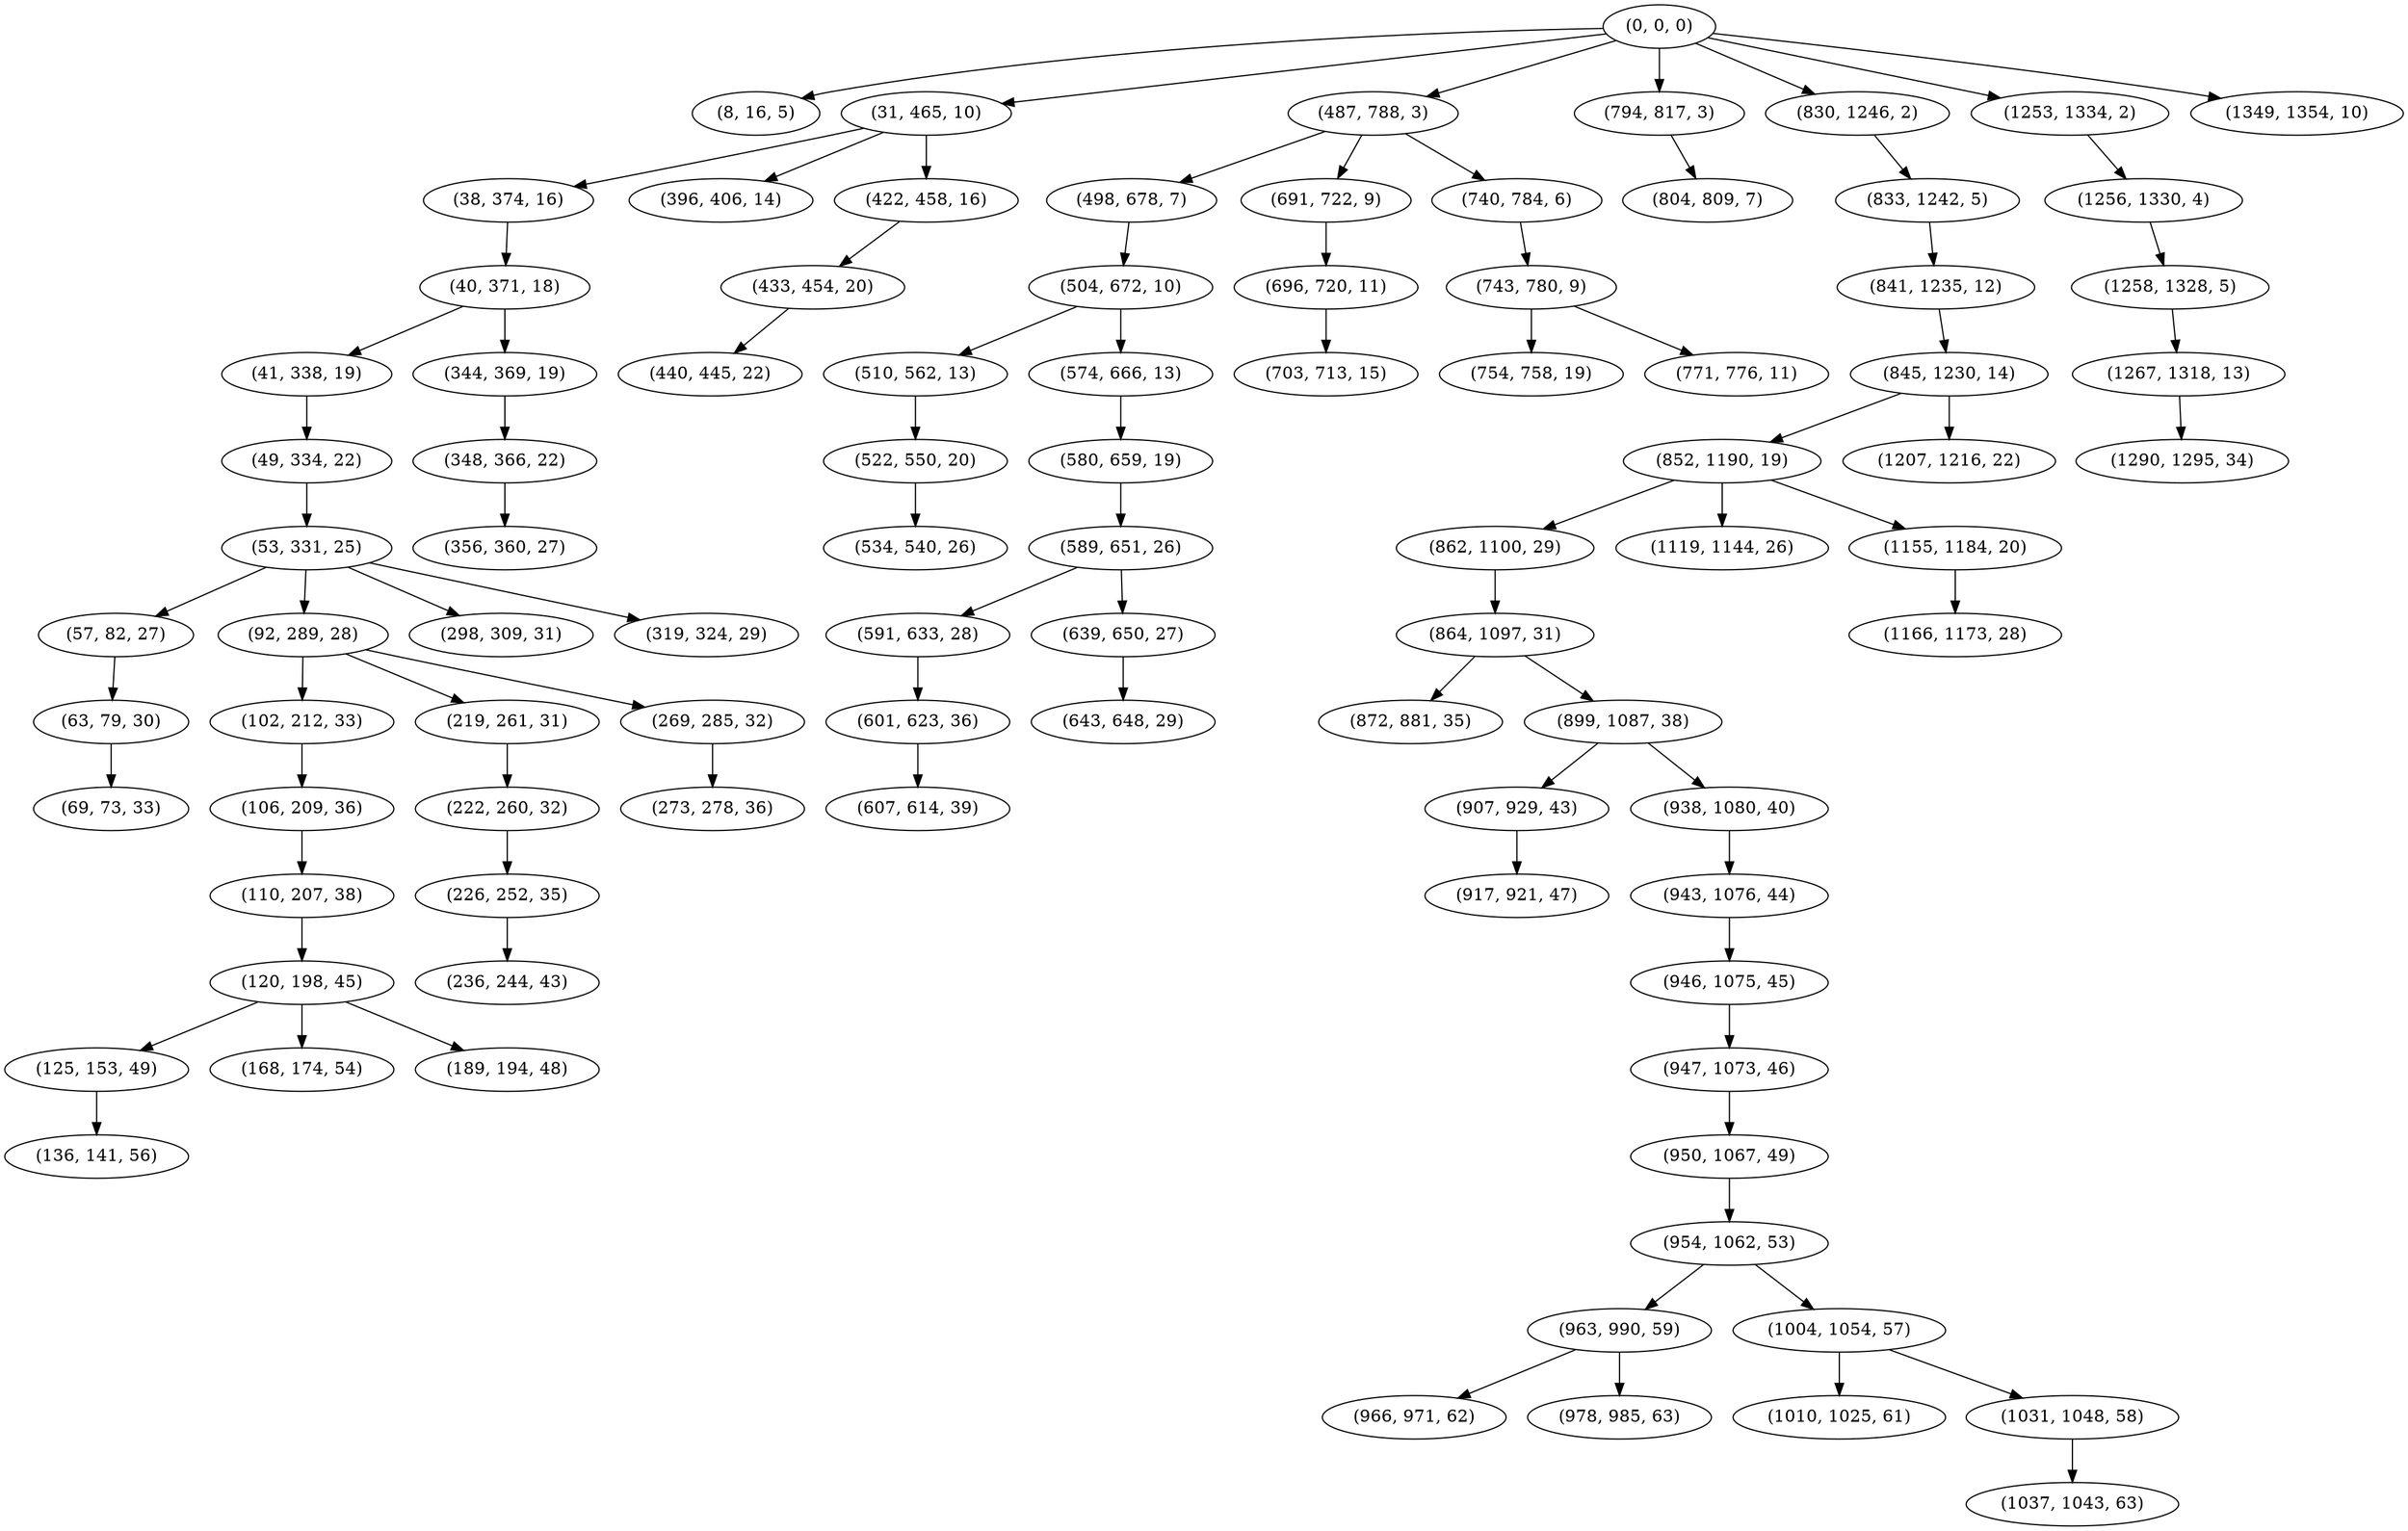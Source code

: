 digraph tree {
    "(0, 0, 0)";
    "(8, 16, 5)";
    "(31, 465, 10)";
    "(38, 374, 16)";
    "(40, 371, 18)";
    "(41, 338, 19)";
    "(49, 334, 22)";
    "(53, 331, 25)";
    "(57, 82, 27)";
    "(63, 79, 30)";
    "(69, 73, 33)";
    "(92, 289, 28)";
    "(102, 212, 33)";
    "(106, 209, 36)";
    "(110, 207, 38)";
    "(120, 198, 45)";
    "(125, 153, 49)";
    "(136, 141, 56)";
    "(168, 174, 54)";
    "(189, 194, 48)";
    "(219, 261, 31)";
    "(222, 260, 32)";
    "(226, 252, 35)";
    "(236, 244, 43)";
    "(269, 285, 32)";
    "(273, 278, 36)";
    "(298, 309, 31)";
    "(319, 324, 29)";
    "(344, 369, 19)";
    "(348, 366, 22)";
    "(356, 360, 27)";
    "(396, 406, 14)";
    "(422, 458, 16)";
    "(433, 454, 20)";
    "(440, 445, 22)";
    "(487, 788, 3)";
    "(498, 678, 7)";
    "(504, 672, 10)";
    "(510, 562, 13)";
    "(522, 550, 20)";
    "(534, 540, 26)";
    "(574, 666, 13)";
    "(580, 659, 19)";
    "(589, 651, 26)";
    "(591, 633, 28)";
    "(601, 623, 36)";
    "(607, 614, 39)";
    "(639, 650, 27)";
    "(643, 648, 29)";
    "(691, 722, 9)";
    "(696, 720, 11)";
    "(703, 713, 15)";
    "(740, 784, 6)";
    "(743, 780, 9)";
    "(754, 758, 19)";
    "(771, 776, 11)";
    "(794, 817, 3)";
    "(804, 809, 7)";
    "(830, 1246, 2)";
    "(833, 1242, 5)";
    "(841, 1235, 12)";
    "(845, 1230, 14)";
    "(852, 1190, 19)";
    "(862, 1100, 29)";
    "(864, 1097, 31)";
    "(872, 881, 35)";
    "(899, 1087, 38)";
    "(907, 929, 43)";
    "(917, 921, 47)";
    "(938, 1080, 40)";
    "(943, 1076, 44)";
    "(946, 1075, 45)";
    "(947, 1073, 46)";
    "(950, 1067, 49)";
    "(954, 1062, 53)";
    "(963, 990, 59)";
    "(966, 971, 62)";
    "(978, 985, 63)";
    "(1004, 1054, 57)";
    "(1010, 1025, 61)";
    "(1031, 1048, 58)";
    "(1037, 1043, 63)";
    "(1119, 1144, 26)";
    "(1155, 1184, 20)";
    "(1166, 1173, 28)";
    "(1207, 1216, 22)";
    "(1253, 1334, 2)";
    "(1256, 1330, 4)";
    "(1258, 1328, 5)";
    "(1267, 1318, 13)";
    "(1290, 1295, 34)";
    "(1349, 1354, 10)";
    "(0, 0, 0)" -> "(8, 16, 5)";
    "(0, 0, 0)" -> "(31, 465, 10)";
    "(0, 0, 0)" -> "(487, 788, 3)";
    "(0, 0, 0)" -> "(794, 817, 3)";
    "(0, 0, 0)" -> "(830, 1246, 2)";
    "(0, 0, 0)" -> "(1253, 1334, 2)";
    "(0, 0, 0)" -> "(1349, 1354, 10)";
    "(31, 465, 10)" -> "(38, 374, 16)";
    "(31, 465, 10)" -> "(396, 406, 14)";
    "(31, 465, 10)" -> "(422, 458, 16)";
    "(38, 374, 16)" -> "(40, 371, 18)";
    "(40, 371, 18)" -> "(41, 338, 19)";
    "(40, 371, 18)" -> "(344, 369, 19)";
    "(41, 338, 19)" -> "(49, 334, 22)";
    "(49, 334, 22)" -> "(53, 331, 25)";
    "(53, 331, 25)" -> "(57, 82, 27)";
    "(53, 331, 25)" -> "(92, 289, 28)";
    "(53, 331, 25)" -> "(298, 309, 31)";
    "(53, 331, 25)" -> "(319, 324, 29)";
    "(57, 82, 27)" -> "(63, 79, 30)";
    "(63, 79, 30)" -> "(69, 73, 33)";
    "(92, 289, 28)" -> "(102, 212, 33)";
    "(92, 289, 28)" -> "(219, 261, 31)";
    "(92, 289, 28)" -> "(269, 285, 32)";
    "(102, 212, 33)" -> "(106, 209, 36)";
    "(106, 209, 36)" -> "(110, 207, 38)";
    "(110, 207, 38)" -> "(120, 198, 45)";
    "(120, 198, 45)" -> "(125, 153, 49)";
    "(120, 198, 45)" -> "(168, 174, 54)";
    "(120, 198, 45)" -> "(189, 194, 48)";
    "(125, 153, 49)" -> "(136, 141, 56)";
    "(219, 261, 31)" -> "(222, 260, 32)";
    "(222, 260, 32)" -> "(226, 252, 35)";
    "(226, 252, 35)" -> "(236, 244, 43)";
    "(269, 285, 32)" -> "(273, 278, 36)";
    "(344, 369, 19)" -> "(348, 366, 22)";
    "(348, 366, 22)" -> "(356, 360, 27)";
    "(422, 458, 16)" -> "(433, 454, 20)";
    "(433, 454, 20)" -> "(440, 445, 22)";
    "(487, 788, 3)" -> "(498, 678, 7)";
    "(487, 788, 3)" -> "(691, 722, 9)";
    "(487, 788, 3)" -> "(740, 784, 6)";
    "(498, 678, 7)" -> "(504, 672, 10)";
    "(504, 672, 10)" -> "(510, 562, 13)";
    "(504, 672, 10)" -> "(574, 666, 13)";
    "(510, 562, 13)" -> "(522, 550, 20)";
    "(522, 550, 20)" -> "(534, 540, 26)";
    "(574, 666, 13)" -> "(580, 659, 19)";
    "(580, 659, 19)" -> "(589, 651, 26)";
    "(589, 651, 26)" -> "(591, 633, 28)";
    "(589, 651, 26)" -> "(639, 650, 27)";
    "(591, 633, 28)" -> "(601, 623, 36)";
    "(601, 623, 36)" -> "(607, 614, 39)";
    "(639, 650, 27)" -> "(643, 648, 29)";
    "(691, 722, 9)" -> "(696, 720, 11)";
    "(696, 720, 11)" -> "(703, 713, 15)";
    "(740, 784, 6)" -> "(743, 780, 9)";
    "(743, 780, 9)" -> "(754, 758, 19)";
    "(743, 780, 9)" -> "(771, 776, 11)";
    "(794, 817, 3)" -> "(804, 809, 7)";
    "(830, 1246, 2)" -> "(833, 1242, 5)";
    "(833, 1242, 5)" -> "(841, 1235, 12)";
    "(841, 1235, 12)" -> "(845, 1230, 14)";
    "(845, 1230, 14)" -> "(852, 1190, 19)";
    "(845, 1230, 14)" -> "(1207, 1216, 22)";
    "(852, 1190, 19)" -> "(862, 1100, 29)";
    "(852, 1190, 19)" -> "(1119, 1144, 26)";
    "(852, 1190, 19)" -> "(1155, 1184, 20)";
    "(862, 1100, 29)" -> "(864, 1097, 31)";
    "(864, 1097, 31)" -> "(872, 881, 35)";
    "(864, 1097, 31)" -> "(899, 1087, 38)";
    "(899, 1087, 38)" -> "(907, 929, 43)";
    "(899, 1087, 38)" -> "(938, 1080, 40)";
    "(907, 929, 43)" -> "(917, 921, 47)";
    "(938, 1080, 40)" -> "(943, 1076, 44)";
    "(943, 1076, 44)" -> "(946, 1075, 45)";
    "(946, 1075, 45)" -> "(947, 1073, 46)";
    "(947, 1073, 46)" -> "(950, 1067, 49)";
    "(950, 1067, 49)" -> "(954, 1062, 53)";
    "(954, 1062, 53)" -> "(963, 990, 59)";
    "(954, 1062, 53)" -> "(1004, 1054, 57)";
    "(963, 990, 59)" -> "(966, 971, 62)";
    "(963, 990, 59)" -> "(978, 985, 63)";
    "(1004, 1054, 57)" -> "(1010, 1025, 61)";
    "(1004, 1054, 57)" -> "(1031, 1048, 58)";
    "(1031, 1048, 58)" -> "(1037, 1043, 63)";
    "(1155, 1184, 20)" -> "(1166, 1173, 28)";
    "(1253, 1334, 2)" -> "(1256, 1330, 4)";
    "(1256, 1330, 4)" -> "(1258, 1328, 5)";
    "(1258, 1328, 5)" -> "(1267, 1318, 13)";
    "(1267, 1318, 13)" -> "(1290, 1295, 34)";
}
